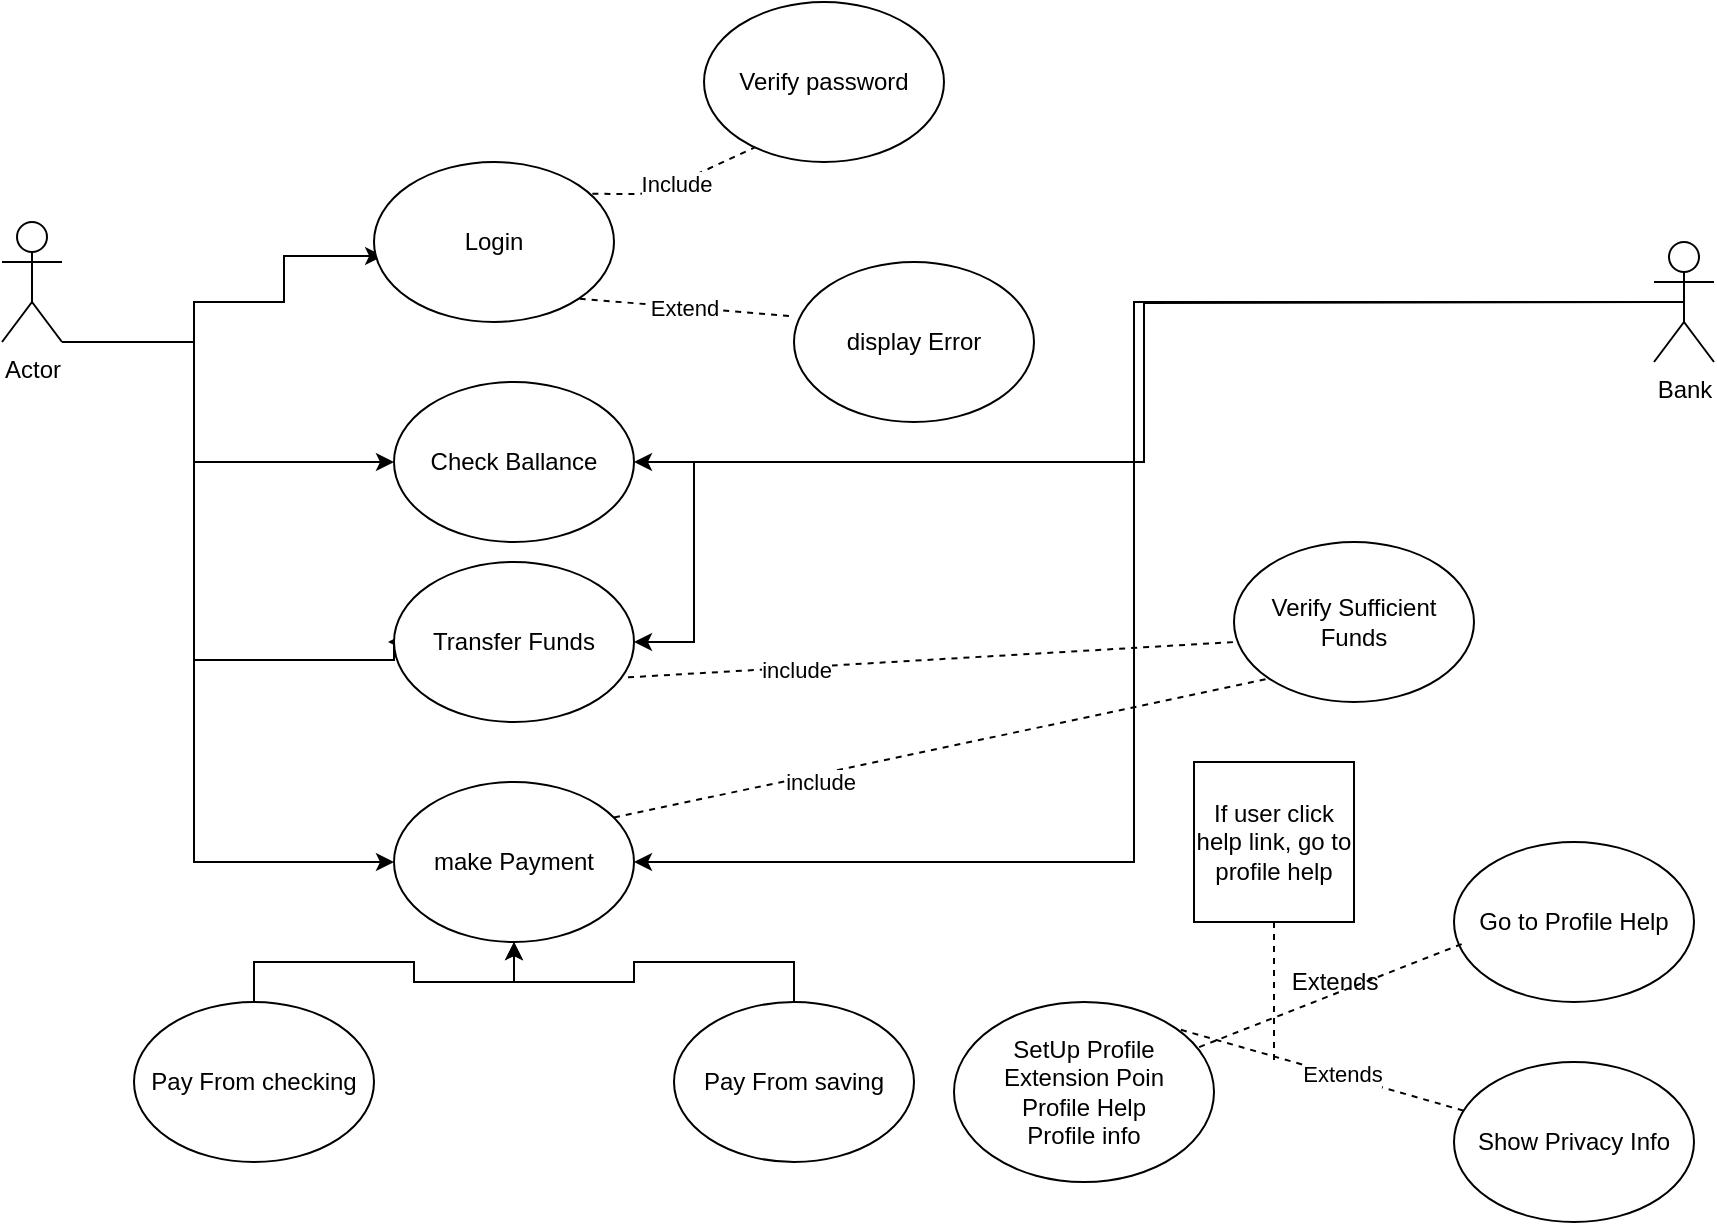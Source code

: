 <mxfile version="14.7.8" type="github"><diagram id="4qGFCqjQ9EmHfYGwXIJd" name="Page-1"><mxGraphModel dx="1209" dy="628" grid="1" gridSize="10" guides="1" tooltips="1" connect="1" arrows="1" fold="1" page="1" pageScale="1" pageWidth="850" pageHeight="1100" math="0" shadow="0"><root><mxCell id="0"/><mxCell id="1" parent="0"/><mxCell id="a8lQZhlll8JHjmAKrYfK-5" style="edgeStyle=orthogonalEdgeStyle;rounded=0;orthogonalLoop=1;jettySize=auto;html=1;exitX=1;exitY=1;exitDx=0;exitDy=0;exitPerimeter=0;entryX=0.038;entryY=0.588;entryDx=0;entryDy=0;entryPerimeter=0;" parent="1" source="a8lQZhlll8JHjmAKrYfK-1" target="a8lQZhlll8JHjmAKrYfK-2" edge="1"><mxGeometry relative="1" as="geometry"><Array as="points"><mxPoint x="110" y="290"/><mxPoint x="155" y="290"/><mxPoint x="155" y="267"/></Array></mxGeometry></mxCell><mxCell id="3PUSWh6CV8F34JGag4Vd-8" style="edgeStyle=orthogonalEdgeStyle;rounded=0;orthogonalLoop=1;jettySize=auto;html=1;exitX=1;exitY=1;exitDx=0;exitDy=0;exitPerimeter=0;" edge="1" parent="1" source="a8lQZhlll8JHjmAKrYfK-1" target="gv25Gu_x12N1ygHzkmDF-3"><mxGeometry relative="1" as="geometry"><Array as="points"><mxPoint x="110" y="370"/></Array></mxGeometry></mxCell><mxCell id="3PUSWh6CV8F34JGag4Vd-10" style="edgeStyle=orthogonalEdgeStyle;rounded=0;orthogonalLoop=1;jettySize=auto;html=1;exitX=1;exitY=1;exitDx=0;exitDy=0;exitPerimeter=0;" edge="1" parent="1" source="a8lQZhlll8JHjmAKrYfK-1"><mxGeometry relative="1" as="geometry"><mxPoint x="207" y="460" as="targetPoint"/><Array as="points"><mxPoint x="110" y="469"/><mxPoint x="210" y="469"/><mxPoint x="210" y="460"/></Array></mxGeometry></mxCell><mxCell id="3PUSWh6CV8F34JGag4Vd-11" style="edgeStyle=orthogonalEdgeStyle;rounded=0;orthogonalLoop=1;jettySize=auto;html=1;exitX=1;exitY=1;exitDx=0;exitDy=0;exitPerimeter=0;entryX=0;entryY=0.5;entryDx=0;entryDy=0;" edge="1" parent="1" source="a8lQZhlll8JHjmAKrYfK-1" target="3PUSWh6CV8F34JGag4Vd-4"><mxGeometry relative="1" as="geometry"><Array as="points"><mxPoint x="110" y="310"/><mxPoint x="110" y="570"/></Array></mxGeometry></mxCell><mxCell id="a8lQZhlll8JHjmAKrYfK-1" value="Actor" style="shape=umlActor;verticalLabelPosition=bottom;verticalAlign=top;html=1;outlineConnect=0;" parent="1" vertex="1"><mxGeometry x="14" y="250" width="30" height="60" as="geometry"/></mxCell><mxCell id="a8lQZhlll8JHjmAKrYfK-2" value="Login" style="ellipse;whiteSpace=wrap;html=1;" parent="1" vertex="1"><mxGeometry x="200" y="220" width="120" height="80" as="geometry"/></mxCell><mxCell id="a8lQZhlll8JHjmAKrYfK-3" value="Verify password" style="ellipse;whiteSpace=wrap;html=1;" parent="1" vertex="1"><mxGeometry x="365" y="140" width="120" height="80" as="geometry"/></mxCell><mxCell id="a8lQZhlll8JHjmAKrYfK-4" value="display Error" style="ellipse;whiteSpace=wrap;html=1;" parent="1" vertex="1"><mxGeometry x="410" y="270" width="120" height="80" as="geometry"/></mxCell><mxCell id="a8lQZhlll8JHjmAKrYfK-6" value="Include" style="endArrow=none;dashed=1;html=1;entryX=0.21;entryY=0.91;entryDx=0;entryDy=0;entryPerimeter=0;exitX=0.91;exitY=0.199;exitDx=0;exitDy=0;exitPerimeter=0;" parent="1" source="a8lQZhlll8JHjmAKrYfK-2" target="a8lQZhlll8JHjmAKrYfK-3" edge="1"><mxGeometry width="50" height="50" relative="1" as="geometry"><mxPoint x="310" y="310" as="sourcePoint"/><mxPoint x="360" y="260" as="targetPoint"/><Array as="points"><mxPoint x="340" y="236"/></Array></mxGeometry></mxCell><mxCell id="a8lQZhlll8JHjmAKrYfK-7" value="Extend" style="endArrow=none;dashed=1;html=1;exitX=-0.021;exitY=0.338;exitDx=0;exitDy=0;exitPerimeter=0;entryX=1;entryY=1;entryDx=0;entryDy=0;" parent="1" source="a8lQZhlll8JHjmAKrYfK-4" target="a8lQZhlll8JHjmAKrYfK-2" edge="1"><mxGeometry width="50" height="50" relative="1" as="geometry"><mxPoint x="400" y="350" as="sourcePoint"/><mxPoint x="450" y="300" as="targetPoint"/><Array as="points"/></mxGeometry></mxCell><mxCell id="gv25Gu_x12N1ygHzkmDF-3" value="Check Ballance" style="ellipse;whiteSpace=wrap;html=1;" parent="1" vertex="1"><mxGeometry x="210" y="330" width="120" height="80" as="geometry"/></mxCell><mxCell id="3PUSWh6CV8F34JGag4Vd-12" style="edgeStyle=orthogonalEdgeStyle;rounded=0;orthogonalLoop=1;jettySize=auto;html=1;entryX=1;entryY=0.5;entryDx=0;entryDy=0;" edge="1" parent="1" target="gv25Gu_x12N1ygHzkmDF-3"><mxGeometry relative="1" as="geometry"><mxPoint x="840" y="290" as="sourcePoint"/></mxGeometry></mxCell><mxCell id="3PUSWh6CV8F34JGag4Vd-13" style="edgeStyle=orthogonalEdgeStyle;rounded=0;orthogonalLoop=1;jettySize=auto;html=1;exitX=0.5;exitY=0.5;exitDx=0;exitDy=0;exitPerimeter=0;entryX=1;entryY=0.5;entryDx=0;entryDy=0;" edge="1" parent="1" source="3PUSWh6CV8F34JGag4Vd-1" target="3PUSWh6CV8F34JGag4Vd-3"><mxGeometry relative="1" as="geometry"><mxPoint x="330" y="470" as="targetPoint"/><Array as="points"><mxPoint x="580" y="290"/><mxPoint x="580" y="370"/><mxPoint x="360" y="370"/><mxPoint x="360" y="460"/></Array></mxGeometry></mxCell><mxCell id="3PUSWh6CV8F34JGag4Vd-14" style="edgeStyle=orthogonalEdgeStyle;rounded=0;orthogonalLoop=1;jettySize=auto;html=1;exitX=0.5;exitY=0.5;exitDx=0;exitDy=0;exitPerimeter=0;entryX=1;entryY=0.5;entryDx=0;entryDy=0;" edge="1" parent="1" source="3PUSWh6CV8F34JGag4Vd-1" target="3PUSWh6CV8F34JGag4Vd-4"><mxGeometry relative="1" as="geometry"><Array as="points"><mxPoint x="580" y="290"/><mxPoint x="580" y="570"/></Array></mxGeometry></mxCell><mxCell id="3PUSWh6CV8F34JGag4Vd-1" value="Bank" style="shape=umlActor;verticalLabelPosition=bottom;verticalAlign=top;html=1;outlineConnect=0;" vertex="1" parent="1"><mxGeometry x="840" y="260" width="30" height="60" as="geometry"/></mxCell><mxCell id="3PUSWh6CV8F34JGag4Vd-3" value="Transfer Funds" style="ellipse;whiteSpace=wrap;html=1;" vertex="1" parent="1"><mxGeometry x="210" y="420" width="120" height="80" as="geometry"/></mxCell><mxCell id="3PUSWh6CV8F34JGag4Vd-4" value="make Payment" style="ellipse;whiteSpace=wrap;html=1;" vertex="1" parent="1"><mxGeometry x="210" y="530" width="120" height="80" as="geometry"/></mxCell><mxCell id="3PUSWh6CV8F34JGag4Vd-5" value="Verify Sufficient Funds" style="ellipse;whiteSpace=wrap;html=1;" vertex="1" parent="1"><mxGeometry x="630" y="410" width="120" height="80" as="geometry"/></mxCell><mxCell id="3PUSWh6CV8F34JGag4Vd-19" style="edgeStyle=orthogonalEdgeStyle;rounded=0;orthogonalLoop=1;jettySize=auto;html=1;exitX=0.5;exitY=0;exitDx=0;exitDy=0;entryX=0.5;entryY=1;entryDx=0;entryDy=0;" edge="1" parent="1" source="3PUSWh6CV8F34JGag4Vd-6" target="3PUSWh6CV8F34JGag4Vd-4"><mxGeometry relative="1" as="geometry"/></mxCell><mxCell id="3PUSWh6CV8F34JGag4Vd-6" value="Pay From checking" style="ellipse;whiteSpace=wrap;html=1;" vertex="1" parent="1"><mxGeometry x="80" y="640" width="120" height="80" as="geometry"/></mxCell><mxCell id="3PUSWh6CV8F34JGag4Vd-20" style="edgeStyle=orthogonalEdgeStyle;rounded=0;orthogonalLoop=1;jettySize=auto;html=1;exitX=0.5;exitY=0;exitDx=0;exitDy=0;entryX=0.5;entryY=1;entryDx=0;entryDy=0;" edge="1" parent="1" source="3PUSWh6CV8F34JGag4Vd-7" target="3PUSWh6CV8F34JGag4Vd-4"><mxGeometry relative="1" as="geometry"><mxPoint x="270" y="620" as="targetPoint"/></mxGeometry></mxCell><mxCell id="3PUSWh6CV8F34JGag4Vd-7" value="Pay From saving" style="ellipse;whiteSpace=wrap;html=1;" vertex="1" parent="1"><mxGeometry x="350" y="640" width="120" height="80" as="geometry"/></mxCell><mxCell id="3PUSWh6CV8F34JGag4Vd-15" value="" style="endArrow=none;dashed=1;html=1;exitX=0.975;exitY=0.721;exitDx=0;exitDy=0;exitPerimeter=0;entryX=0.016;entryY=0.624;entryDx=0;entryDy=0;entryPerimeter=0;" edge="1" parent="1" source="3PUSWh6CV8F34JGag4Vd-3" target="3PUSWh6CV8F34JGag4Vd-5"><mxGeometry width="50" height="50" relative="1" as="geometry"><mxPoint x="400" y="550" as="sourcePoint"/><mxPoint x="450" y="500" as="targetPoint"/></mxGeometry></mxCell><mxCell id="3PUSWh6CV8F34JGag4Vd-17" value="include" style="edgeLabel;html=1;align=center;verticalAlign=middle;resizable=0;points=[];" vertex="1" connectable="0" parent="3PUSWh6CV8F34JGag4Vd-15"><mxGeometry x="-0.451" y="-1" relative="1" as="geometry"><mxPoint as="offset"/></mxGeometry></mxCell><mxCell id="3PUSWh6CV8F34JGag4Vd-16" value="" style="endArrow=none;dashed=1;html=1;exitX=0.975;exitY=0.721;exitDx=0;exitDy=0;exitPerimeter=0;entryX=0;entryY=1;entryDx=0;entryDy=0;" edge="1" parent="1" target="3PUSWh6CV8F34JGag4Vd-5"><mxGeometry width="50" height="50" relative="1" as="geometry"><mxPoint x="320" y="547.76" as="sourcePoint"/><mxPoint x="624.92" y="530.0" as="targetPoint"/></mxGeometry></mxCell><mxCell id="3PUSWh6CV8F34JGag4Vd-18" value="include" style="edgeLabel;html=1;align=center;verticalAlign=middle;resizable=0;points=[];" vertex="1" connectable="0" parent="3PUSWh6CV8F34JGag4Vd-16"><mxGeometry x="-0.378" y="-4" relative="1" as="geometry"><mxPoint as="offset"/></mxGeometry></mxCell><mxCell id="3PUSWh6CV8F34JGag4Vd-21" value="If user click help link, go to profile help" style="whiteSpace=wrap;html=1;aspect=fixed;" vertex="1" parent="1"><mxGeometry x="610" y="520" width="80" height="80" as="geometry"/></mxCell><mxCell id="3PUSWh6CV8F34JGag4Vd-22" value="Go to Profile Help&lt;span style=&quot;color: rgba(0 , 0 , 0 , 0) ; font-family: monospace ; font-size: 0px&quot;&gt;%3CmxGraphModel%3E%3Croot%3E%3CmxCell%20id%3D%220%22%2F%3E%3CmxCell%20id%3D%221%22%20parent%3D%220%22%2F%3E%3CmxCell%20id%3D%222%22%20value%3D%22Verify%20Sufficient%20Funds%22%20style%3D%22ellipse%3BwhiteSpace%3Dwrap%3Bhtml%3D1%3B%22%20vertex%3D%221%22%20parent%3D%221%22%3E%3CmxGeometry%20x%3D%22630%22%20y%3D%22410%22%20width%3D%22120%22%20height%3D%2280%22%20as%3D%22geometry%22%2F%3E%3C%2FmxCell%3E%3C%2Froot%3E%3C%2FmxGraphModel%3E&lt;/span&gt;&lt;span style=&quot;color: rgba(0 , 0 , 0 , 0) ; font-family: monospace ; font-size: 0px&quot;&gt;%3CmxGraphModel%3E%3Croot%3E%3CmxCell%20id%3D%220%22%2F%3E%3CmxCell%20id%3D%221%22%20parent%3D%220%22%2F%3E%3CmxCell%20id%3D%222%22%20value%3D%22Verify%20Sufficient%20Funds%22%20style%3D%22ellipse%3BwhiteSpace%3Dwrap%3Bhtml%3D1%3B%22%20vertex%3D%221%22%20parent%3D%221%22%3E%3CmxGeometry%20x%3D%22630%22%20y%3D%22410%22%20width%3D%22120%22%20height%3D%2280%22%20as%3D%22geometry%22%2F%3E%3C%2FmxCell%3E%3C%2Froot%3E%3C%2FmxGraphModel%3E&lt;/span&gt;" style="ellipse;whiteSpace=wrap;html=1;" vertex="1" parent="1"><mxGeometry x="740" y="560" width="120" height="80" as="geometry"/></mxCell><mxCell id="3PUSWh6CV8F34JGag4Vd-23" value="Show Privacy Info" style="ellipse;whiteSpace=wrap;html=1;" vertex="1" parent="1"><mxGeometry x="740" y="670" width="120" height="80" as="geometry"/></mxCell><mxCell id="3PUSWh6CV8F34JGag4Vd-24" value="" style="endArrow=none;dashed=1;html=1;exitX=0.5;exitY=1;exitDx=0;exitDy=0;" edge="1" parent="1" source="3PUSWh6CV8F34JGag4Vd-21"><mxGeometry width="50" height="50" relative="1" as="geometry"><mxPoint x="690" y="630" as="sourcePoint"/><mxPoint x="650" y="670" as="targetPoint"/></mxGeometry></mxCell><mxCell id="3PUSWh6CV8F34JGag4Vd-25" value="SetUp Profile&lt;br&gt;Extension Poin&lt;br&gt;Profile Help&lt;br&gt;Profile info" style="ellipse;whiteSpace=wrap;html=1;" vertex="1" parent="1"><mxGeometry x="490" y="640" width="130" height="90" as="geometry"/></mxCell><mxCell id="3PUSWh6CV8F34JGag4Vd-26" value="" style="endArrow=none;dashed=1;html=1;exitX=0.032;exitY=0.638;exitDx=0;exitDy=0;exitPerimeter=0;" edge="1" parent="1" source="3PUSWh6CV8F34JGag4Vd-22" target="3PUSWh6CV8F34JGag4Vd-25"><mxGeometry width="50" height="50" relative="1" as="geometry"><mxPoint x="660" y="610" as="sourcePoint"/><mxPoint x="660" y="660" as="targetPoint"/></mxGeometry></mxCell><mxCell id="3PUSWh6CV8F34JGag4Vd-27" value="" style="endArrow=none;dashed=1;html=1;entryX=1;entryY=0;entryDx=0;entryDy=0;" edge="1" parent="1" source="3PUSWh6CV8F34JGag4Vd-23" target="3PUSWh6CV8F34JGag4Vd-25"><mxGeometry width="50" height="50" relative="1" as="geometry"><mxPoint x="753.84" y="621.04" as="sourcePoint"/><mxPoint x="622.908" y="704.587" as="targetPoint"/></mxGeometry></mxCell><mxCell id="3PUSWh6CV8F34JGag4Vd-29" value="Extends" style="edgeLabel;html=1;align=center;verticalAlign=middle;resizable=0;points=[];" vertex="1" connectable="0" parent="3PUSWh6CV8F34JGag4Vd-27"><mxGeometry x="-0.148" y="-1" relative="1" as="geometry"><mxPoint as="offset"/></mxGeometry></mxCell><mxCell id="3PUSWh6CV8F34JGag4Vd-28" value="Extends" style="text;html=1;align=center;verticalAlign=middle;resizable=0;points=[];autosize=1;strokeColor=none;" vertex="1" parent="1"><mxGeometry x="650" y="620" width="60" height="20" as="geometry"/></mxCell></root></mxGraphModel></diagram></mxfile>